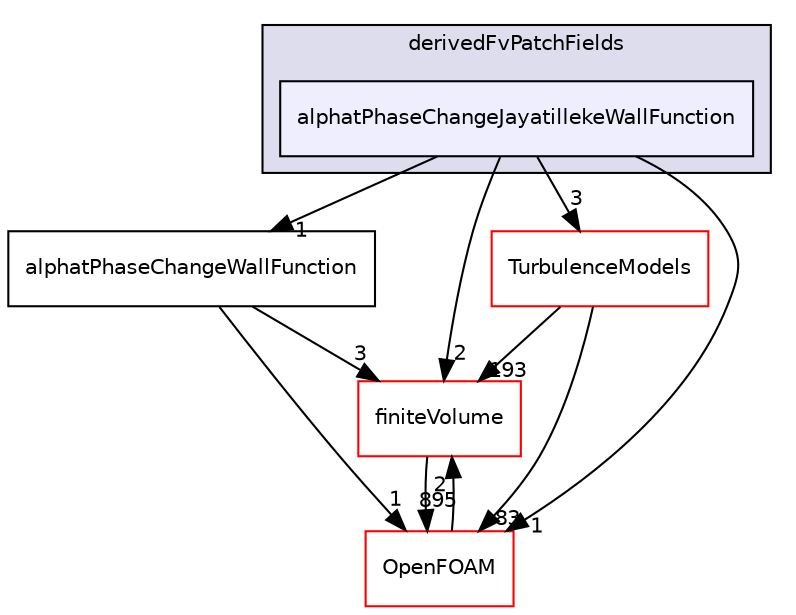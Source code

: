 digraph "src/phaseSystemModels/reactingEulerFoam/derivedFvPatchFields/alphatPhaseChangeJayatillekeWallFunction" {
  bgcolor=transparent;
  compound=true
  node [ fontsize="10", fontname="Helvetica"];
  edge [ labelfontsize="10", labelfontname="Helvetica"];
  subgraph clusterdir_b7cf47d467e63ee16b71b3cc72940979 {
    graph [ bgcolor="#ddddee", pencolor="black", label="derivedFvPatchFields" fontname="Helvetica", fontsize="10", URL="dir_b7cf47d467e63ee16b71b3cc72940979.html"]
  dir_343d3bc6cf1276e78888ff6bc938e02a [shape=box, label="alphatPhaseChangeJayatillekeWallFunction", style="filled", fillcolor="#eeeeff", pencolor="black", URL="dir_343d3bc6cf1276e78888ff6bc938e02a.html"];
  }
  dir_65bf705d4863edd39916689712ad8771 [shape=box label="alphatPhaseChangeWallFunction" URL="dir_65bf705d4863edd39916689712ad8771.html"];
  dir_9bd15774b555cf7259a6fa18f99fe99b [shape=box label="finiteVolume" color="red" URL="dir_9bd15774b555cf7259a6fa18f99fe99b.html"];
  dir_1eda626aeac0f0ad2848c36acaa5d501 [shape=box label="TurbulenceModels" color="red" URL="dir_1eda626aeac0f0ad2848c36acaa5d501.html"];
  dir_c5473ff19b20e6ec4dfe5c310b3778a8 [shape=box label="OpenFOAM" color="red" URL="dir_c5473ff19b20e6ec4dfe5c310b3778a8.html"];
  dir_65bf705d4863edd39916689712ad8771->dir_9bd15774b555cf7259a6fa18f99fe99b [headlabel="3", labeldistance=1.5 headhref="dir_003003_000814.html"];
  dir_65bf705d4863edd39916689712ad8771->dir_c5473ff19b20e6ec4dfe5c310b3778a8 [headlabel="1", labeldistance=1.5 headhref="dir_003003_002151.html"];
  dir_9bd15774b555cf7259a6fa18f99fe99b->dir_c5473ff19b20e6ec4dfe5c310b3778a8 [headlabel="895", labeldistance=1.5 headhref="dir_000814_002151.html"];
  dir_1eda626aeac0f0ad2848c36acaa5d501->dir_9bd15774b555cf7259a6fa18f99fe99b [headlabel="193", labeldistance=1.5 headhref="dir_002933_000814.html"];
  dir_1eda626aeac0f0ad2848c36acaa5d501->dir_c5473ff19b20e6ec4dfe5c310b3778a8 [headlabel="83", labeldistance=1.5 headhref="dir_002933_002151.html"];
  dir_c5473ff19b20e6ec4dfe5c310b3778a8->dir_9bd15774b555cf7259a6fa18f99fe99b [headlabel="2", labeldistance=1.5 headhref="dir_002151_000814.html"];
  dir_343d3bc6cf1276e78888ff6bc938e02a->dir_65bf705d4863edd39916689712ad8771 [headlabel="1", labeldistance=1.5 headhref="dir_003002_003003.html"];
  dir_343d3bc6cf1276e78888ff6bc938e02a->dir_9bd15774b555cf7259a6fa18f99fe99b [headlabel="2", labeldistance=1.5 headhref="dir_003002_000814.html"];
  dir_343d3bc6cf1276e78888ff6bc938e02a->dir_1eda626aeac0f0ad2848c36acaa5d501 [headlabel="3", labeldistance=1.5 headhref="dir_003002_002933.html"];
  dir_343d3bc6cf1276e78888ff6bc938e02a->dir_c5473ff19b20e6ec4dfe5c310b3778a8 [headlabel="1", labeldistance=1.5 headhref="dir_003002_002151.html"];
}
